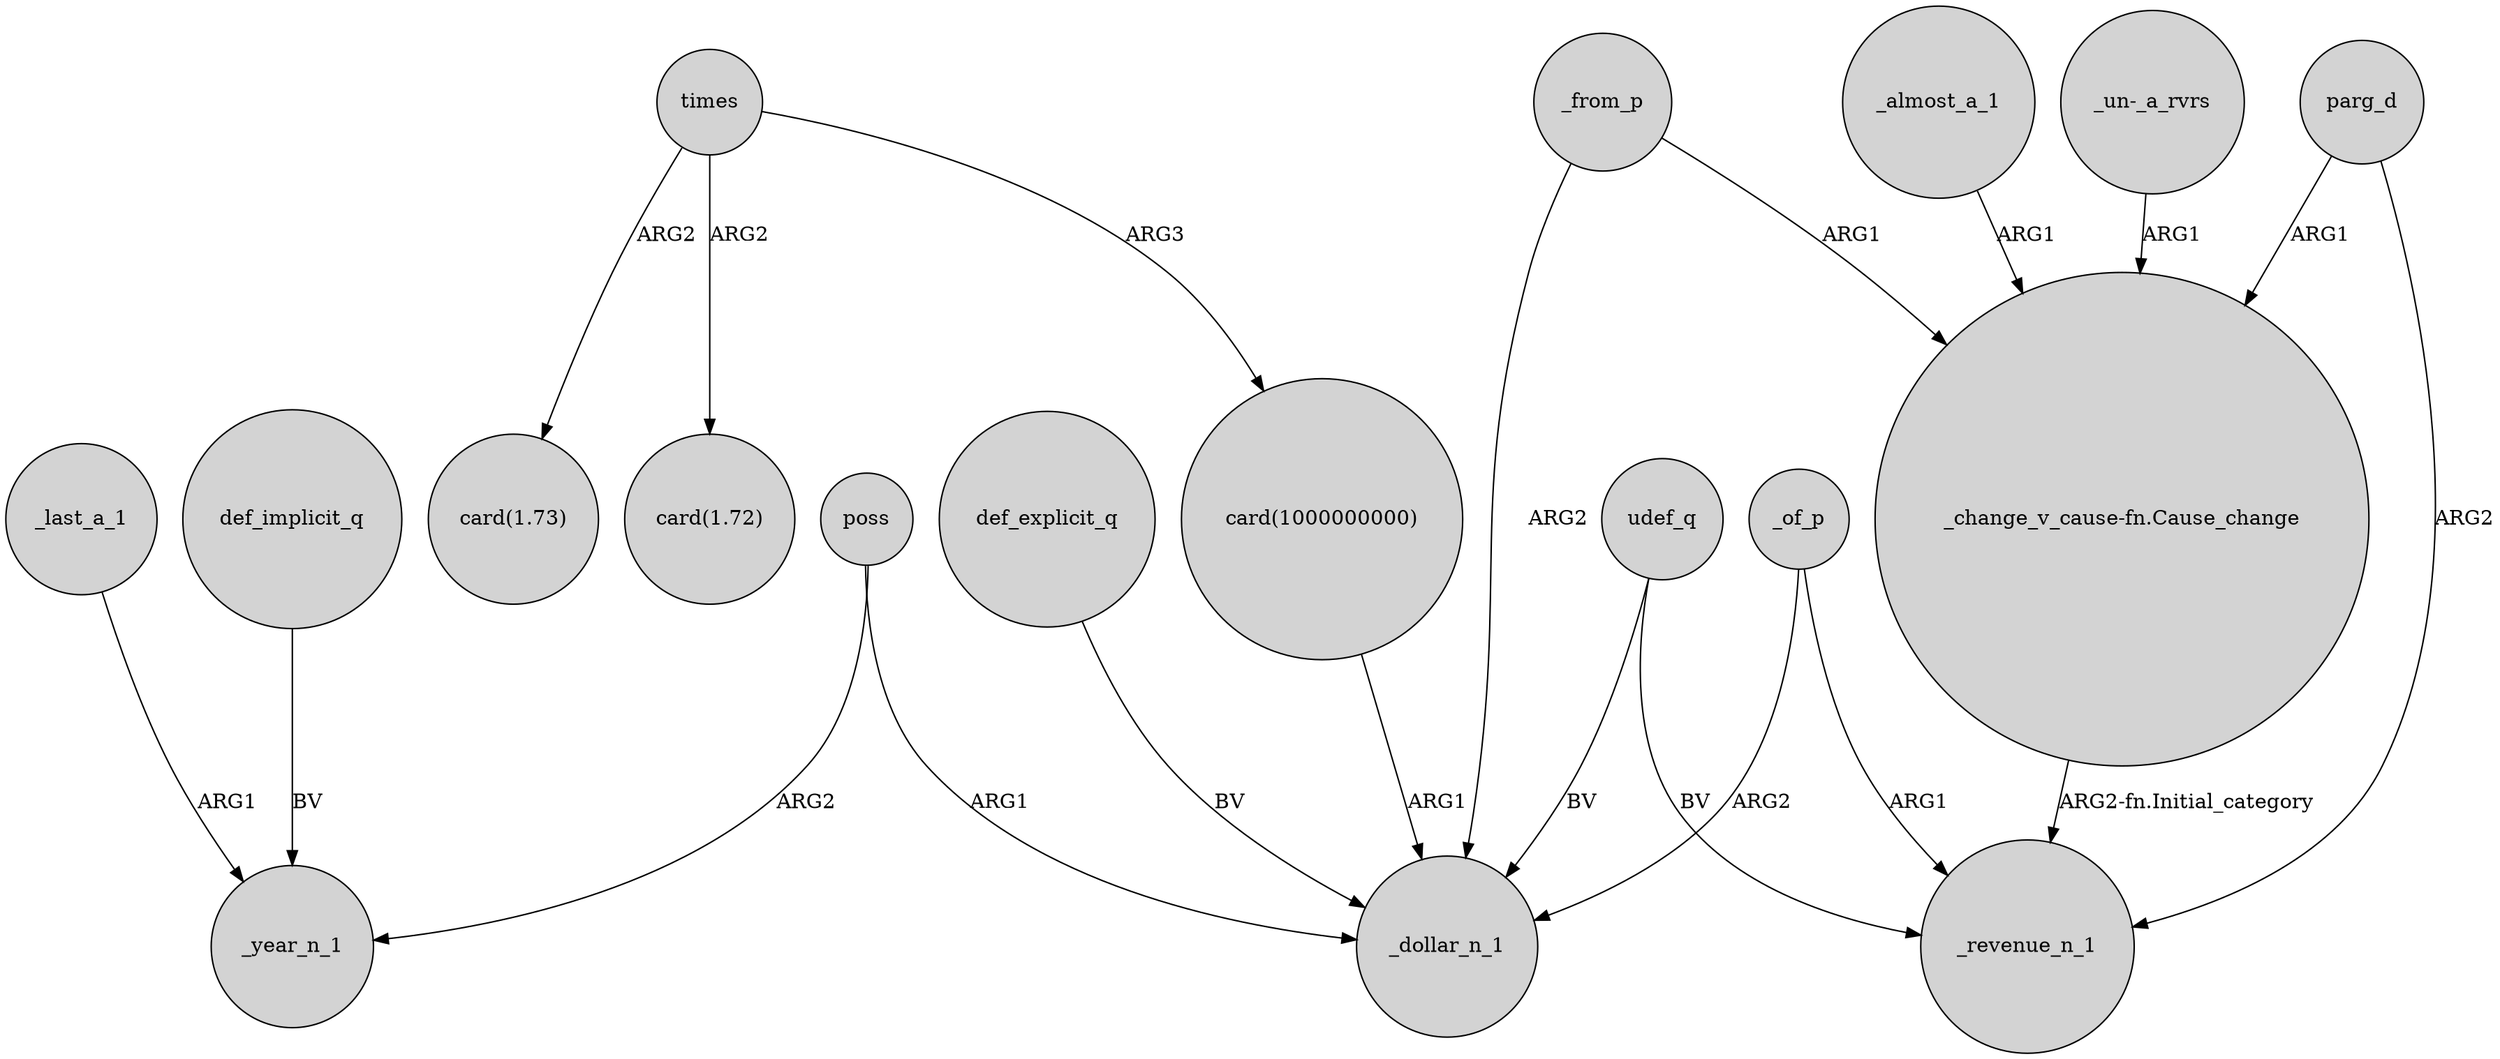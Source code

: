 digraph {
	node [shape=circle style=filled]
	def_explicit_q -> _dollar_n_1 [label=BV]
	"card(1000000000)" -> _dollar_n_1 [label=ARG1]
	"_change_v_cause-fn.Cause_change" -> _revenue_n_1 [label="ARG2-fn.Initial_category"]
	def_implicit_q -> _year_n_1 [label=BV]
	parg_d -> _revenue_n_1 [label=ARG2]
	poss -> _year_n_1 [label=ARG2]
	_of_p -> _revenue_n_1 [label=ARG1]
	times -> "card(1000000000)" [label=ARG3]
	udef_q -> _revenue_n_1 [label=BV]
	_from_p -> "_change_v_cause-fn.Cause_change" [label=ARG1]
	times -> "card(1.73)" [label=ARG2]
	times -> "card(1.72)" [label=ARG2]
	parg_d -> "_change_v_cause-fn.Cause_change" [label=ARG1]
	_last_a_1 -> _year_n_1 [label=ARG1]
	_almost_a_1 -> "_change_v_cause-fn.Cause_change" [label=ARG1]
	udef_q -> _dollar_n_1 [label=BV]
	"_un-_a_rvrs" -> "_change_v_cause-fn.Cause_change" [label=ARG1]
	poss -> _dollar_n_1 [label=ARG1]
	_of_p -> _dollar_n_1 [label=ARG2]
	_from_p -> _dollar_n_1 [label=ARG2]
}
